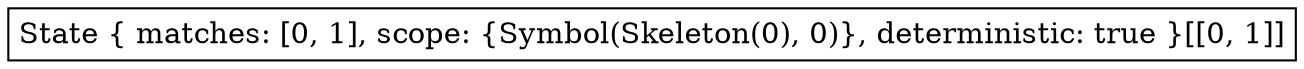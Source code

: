 digraph {
0 [shape=plain label=<<table border="1"><tr><td align="text" border="0" colspan="1">State { matches: [0, 1], scope: {Symbol(Skeleton(0), 0)}, deterministic: true }[[0, 1]]</td></tr></table>>]
}
